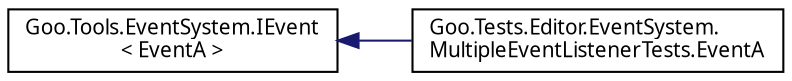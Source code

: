 digraph "Graphical Class Hierarchy"
{
 // LATEX_PDF_SIZE
  edge [fontname="Calibrii",fontsize="10",labelfontname="Calibrii",labelfontsize="10"];
  node [fontname="Calibrii",fontsize="10",shape=record];
  rankdir="LR";
  Node0 [label="Goo.Tools.EventSystem.IEvent\l\< EventA \>",height=0.2,width=0.4,color="black", fillcolor="white", style="filled",URL="$da/df2/interfaceGoo_1_1Tools_1_1EventSystem_1_1IEvent.html",tooltip=" "];
  Node0 -> Node1 [dir="back",color="midnightblue",fontsize="10",style="solid",fontname="Calibrii"];
  Node1 [label="Goo.Tests.Editor.EventSystem.\lMultipleEventListenerTests.EventA",height=0.2,width=0.4,color="black", fillcolor="white", style="filled",URL="$d4/db9/classGoo_1_1Tests_1_1Editor_1_1EventSystem_1_1MultipleEventListenerTests_1_1EventA.html",tooltip=" "];
}

